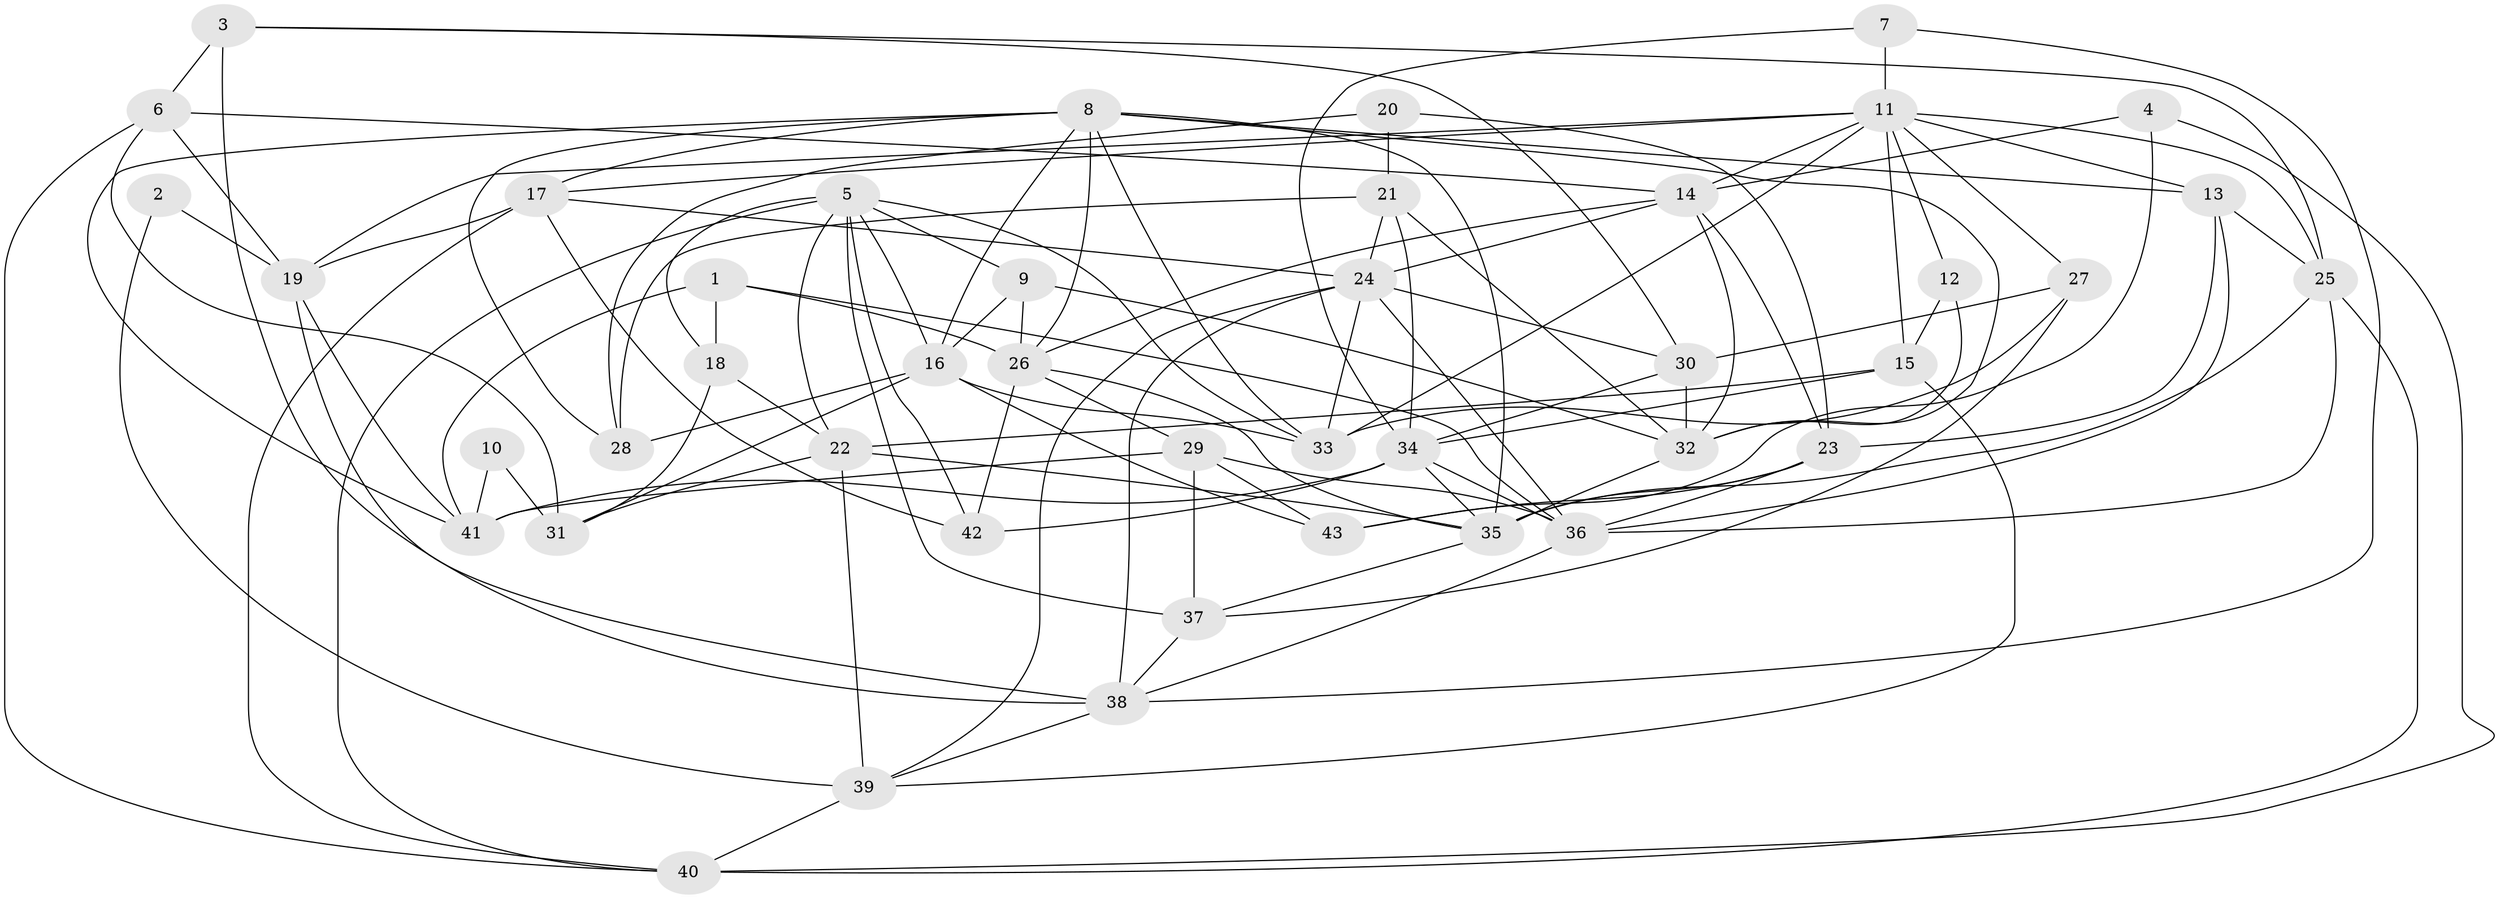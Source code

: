 // original degree distribution, {3: 0.32941176470588235, 2: 0.07058823529411765, 4: 0.32941176470588235, 6: 0.09411764705882353, 5: 0.12941176470588237, 8: 0.011764705882352941, 7: 0.03529411764705882}
// Generated by graph-tools (version 1.1) at 2025/50/03/09/25 03:50:15]
// undirected, 43 vertices, 118 edges
graph export_dot {
graph [start="1"]
  node [color=gray90,style=filled];
  1;
  2;
  3;
  4;
  5;
  6;
  7;
  8;
  9;
  10;
  11;
  12;
  13;
  14;
  15;
  16;
  17;
  18;
  19;
  20;
  21;
  22;
  23;
  24;
  25;
  26;
  27;
  28;
  29;
  30;
  31;
  32;
  33;
  34;
  35;
  36;
  37;
  38;
  39;
  40;
  41;
  42;
  43;
  1 -- 18 [weight=1.0];
  1 -- 26 [weight=1.0];
  1 -- 36 [weight=1.0];
  1 -- 41 [weight=1.0];
  2 -- 19 [weight=1.0];
  2 -- 39 [weight=1.0];
  3 -- 6 [weight=1.0];
  3 -- 25 [weight=1.0];
  3 -- 30 [weight=1.0];
  3 -- 38 [weight=2.0];
  4 -- 14 [weight=1.0];
  4 -- 40 [weight=1.0];
  4 -- 43 [weight=1.0];
  5 -- 9 [weight=1.0];
  5 -- 16 [weight=1.0];
  5 -- 18 [weight=1.0];
  5 -- 22 [weight=1.0];
  5 -- 33 [weight=1.0];
  5 -- 37 [weight=1.0];
  5 -- 40 [weight=1.0];
  5 -- 42 [weight=1.0];
  6 -- 14 [weight=1.0];
  6 -- 19 [weight=1.0];
  6 -- 31 [weight=1.0];
  6 -- 40 [weight=1.0];
  7 -- 11 [weight=1.0];
  7 -- 34 [weight=1.0];
  7 -- 38 [weight=1.0];
  8 -- 13 [weight=1.0];
  8 -- 16 [weight=1.0];
  8 -- 17 [weight=1.0];
  8 -- 26 [weight=1.0];
  8 -- 28 [weight=1.0];
  8 -- 32 [weight=1.0];
  8 -- 33 [weight=1.0];
  8 -- 35 [weight=1.0];
  8 -- 41 [weight=1.0];
  9 -- 16 [weight=1.0];
  9 -- 26 [weight=1.0];
  9 -- 32 [weight=1.0];
  10 -- 31 [weight=1.0];
  10 -- 41 [weight=1.0];
  11 -- 12 [weight=1.0];
  11 -- 13 [weight=1.0];
  11 -- 14 [weight=1.0];
  11 -- 15 [weight=1.0];
  11 -- 17 [weight=1.0];
  11 -- 19 [weight=2.0];
  11 -- 25 [weight=2.0];
  11 -- 27 [weight=1.0];
  11 -- 33 [weight=1.0];
  12 -- 15 [weight=1.0];
  12 -- 32 [weight=1.0];
  13 -- 23 [weight=1.0];
  13 -- 25 [weight=1.0];
  13 -- 36 [weight=1.0];
  14 -- 23 [weight=1.0];
  14 -- 24 [weight=1.0];
  14 -- 26 [weight=1.0];
  14 -- 32 [weight=1.0];
  15 -- 22 [weight=1.0];
  15 -- 34 [weight=1.0];
  15 -- 39 [weight=1.0];
  16 -- 28 [weight=1.0];
  16 -- 31 [weight=1.0];
  16 -- 33 [weight=1.0];
  16 -- 43 [weight=1.0];
  17 -- 19 [weight=1.0];
  17 -- 24 [weight=1.0];
  17 -- 40 [weight=1.0];
  17 -- 42 [weight=1.0];
  18 -- 22 [weight=1.0];
  18 -- 31 [weight=1.0];
  19 -- 38 [weight=1.0];
  19 -- 41 [weight=1.0];
  20 -- 21 [weight=1.0];
  20 -- 23 [weight=1.0];
  20 -- 28 [weight=1.0];
  21 -- 24 [weight=1.0];
  21 -- 28 [weight=1.0];
  21 -- 32 [weight=1.0];
  21 -- 34 [weight=1.0];
  22 -- 31 [weight=1.0];
  22 -- 35 [weight=1.0];
  22 -- 39 [weight=1.0];
  23 -- 35 [weight=2.0];
  23 -- 36 [weight=1.0];
  23 -- 43 [weight=1.0];
  24 -- 30 [weight=1.0];
  24 -- 33 [weight=1.0];
  24 -- 36 [weight=1.0];
  24 -- 38 [weight=1.0];
  24 -- 39 [weight=1.0];
  25 -- 35 [weight=1.0];
  25 -- 36 [weight=1.0];
  25 -- 40 [weight=1.0];
  26 -- 29 [weight=1.0];
  26 -- 35 [weight=1.0];
  26 -- 42 [weight=1.0];
  27 -- 30 [weight=1.0];
  27 -- 33 [weight=1.0];
  27 -- 37 [weight=1.0];
  29 -- 36 [weight=1.0];
  29 -- 37 [weight=1.0];
  29 -- 41 [weight=1.0];
  29 -- 43 [weight=1.0];
  30 -- 32 [weight=1.0];
  30 -- 34 [weight=1.0];
  32 -- 35 [weight=1.0];
  34 -- 35 [weight=1.0];
  34 -- 36 [weight=1.0];
  34 -- 41 [weight=2.0];
  34 -- 42 [weight=1.0];
  35 -- 37 [weight=1.0];
  36 -- 38 [weight=1.0];
  37 -- 38 [weight=1.0];
  38 -- 39 [weight=1.0];
  39 -- 40 [weight=1.0];
}
